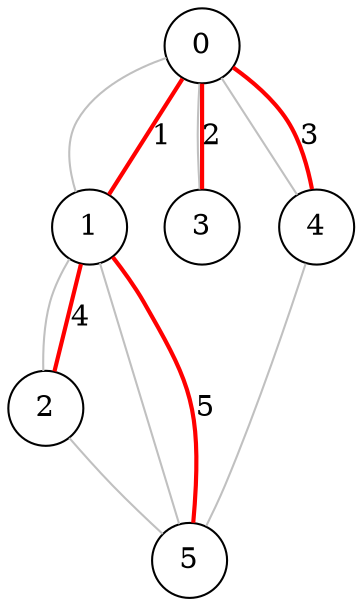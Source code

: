 graph G {
  node [shape=circle];
  0 -- 1 [color=gray];
  0 -- 3 [color=gray];
  0 -- 4 [color=gray];
  1 -- 2 [color=gray];
  1 -- 5 [color=gray];
  2 -- 5 [color=gray];
  4 -- 5 [color=gray];
  0 -- 1 [color=red, penwidth=2, label="1"];
  0 -- 3 [color=red, penwidth=2, label="2"];
  0 -- 4 [color=red, penwidth=2, label="3"];
  1 -- 2 [color=red, penwidth=2, label="4"];
  1 -- 5 [color=red, penwidth=2, label="5"];
}
